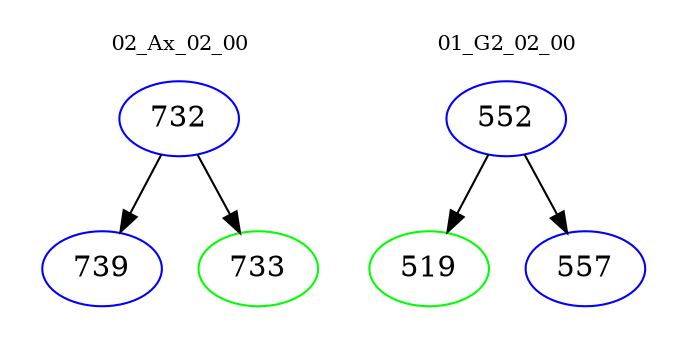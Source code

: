 digraph{
subgraph cluster_0 {
color = white
label = "02_Ax_02_00";
fontsize=10;
T0_732 [label="732", color="blue"]
T0_732 -> T0_739 [color="black"]
T0_739 [label="739", color="blue"]
T0_732 -> T0_733 [color="black"]
T0_733 [label="733", color="green"]
}
subgraph cluster_1 {
color = white
label = "01_G2_02_00";
fontsize=10;
T1_552 [label="552", color="blue"]
T1_552 -> T1_519 [color="black"]
T1_519 [label="519", color="green"]
T1_552 -> T1_557 [color="black"]
T1_557 [label="557", color="blue"]
}
}
